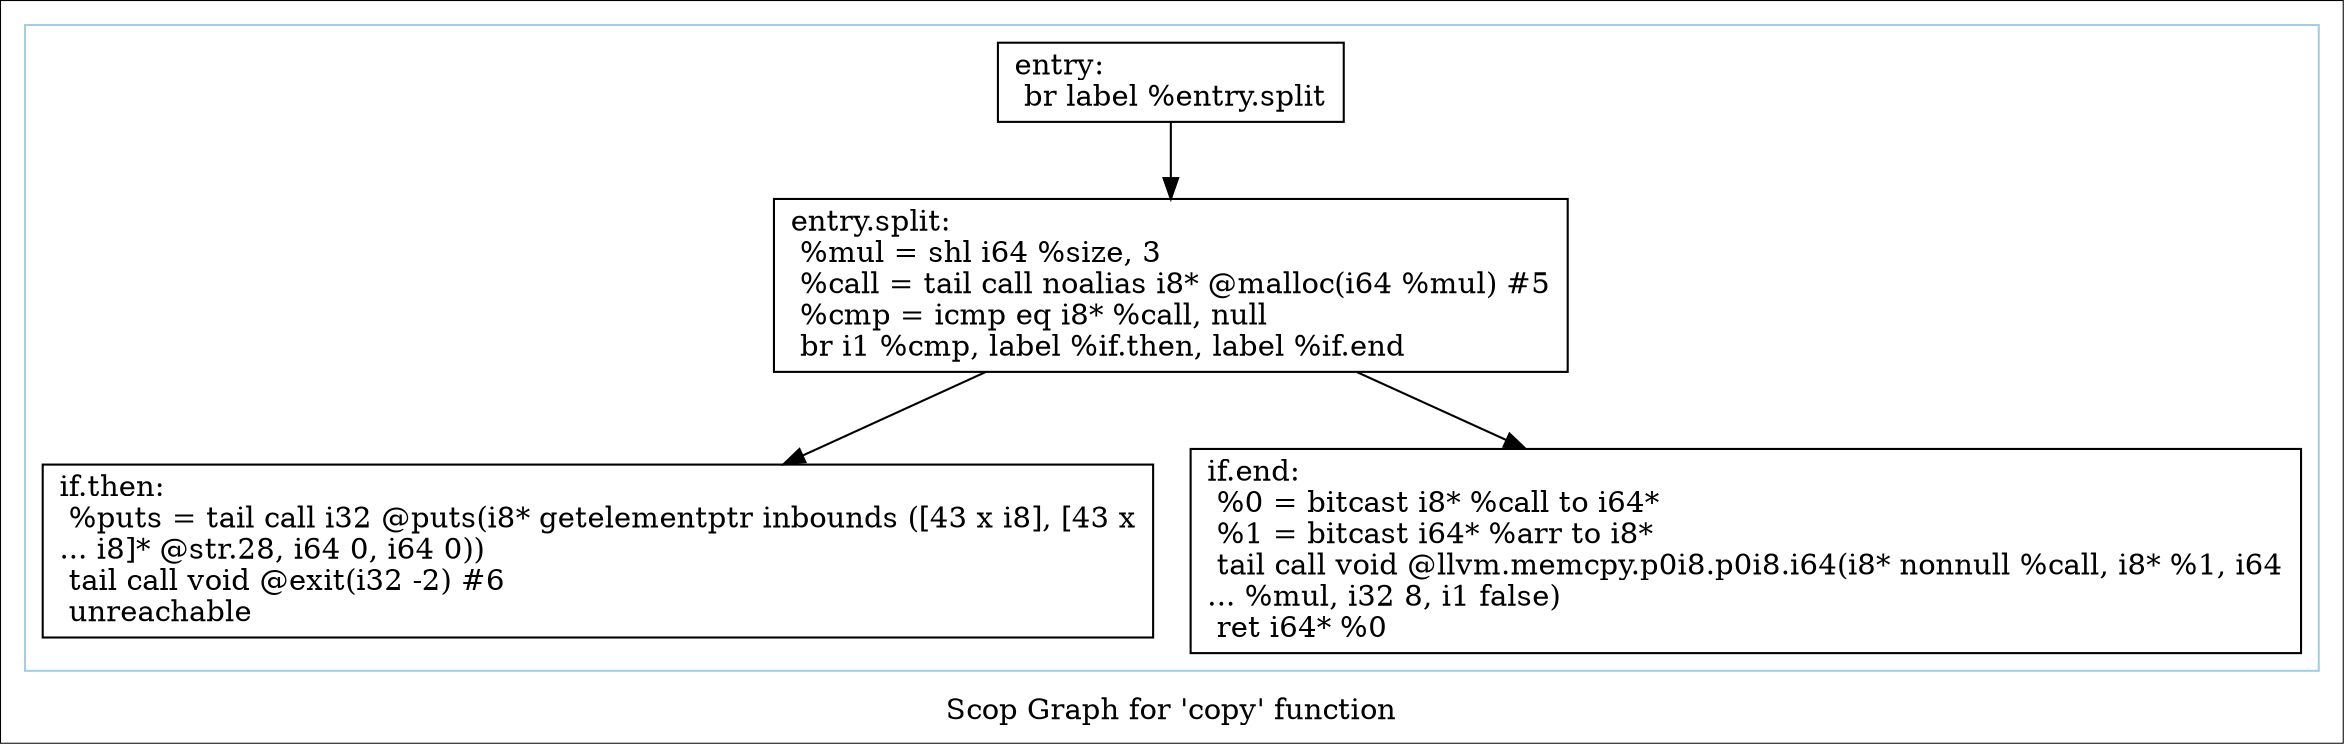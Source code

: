 digraph "Scop Graph for 'copy' function" {
	label="Scop Graph for 'copy' function";

	Node0x8fa0450 [shape=record,label="{entry:\l  br label %entry.split\l}"];
	Node0x8fa0450 -> Node0x8f73e20;
	Node0x8f73e20 [shape=record,label="{entry.split:                                      \l  %mul = shl i64 %size, 3\l  %call = tail call noalias i8* @malloc(i64 %mul) #5\l  %cmp = icmp eq i8* %call, null\l  br i1 %cmp, label %if.then, label %if.end\l}"];
	Node0x8f73e20 -> Node0x9058d80;
	Node0x8f73e20 -> Node0x9057070;
	Node0x9058d80 [shape=record,label="{if.then:                                          \l  %puts = tail call i32 @puts(i8* getelementptr inbounds ([43 x i8], [43 x\l... i8]* @str.28, i64 0, i64 0))\l  tail call void @exit(i32 -2) #6\l  unreachable\l}"];
	Node0x9057070 [shape=record,label="{if.end:                                           \l  %0 = bitcast i8* %call to i64*\l  %1 = bitcast i64* %arr to i8*\l  tail call void @llvm.memcpy.p0i8.p0i8.i64(i8* nonnull %call, i8* %1, i64\l... %mul, i32 8, i1 false)\l  ret i64* %0\l}"];
	colorscheme = "paired12"
        subgraph cluster_0x8fa02b0 {
          label = "";
          style = solid;
          color = 1
          Node0x8fa0450;
          Node0x8f73e20;
          Node0x9058d80;
          Node0x9057070;
        }
}
